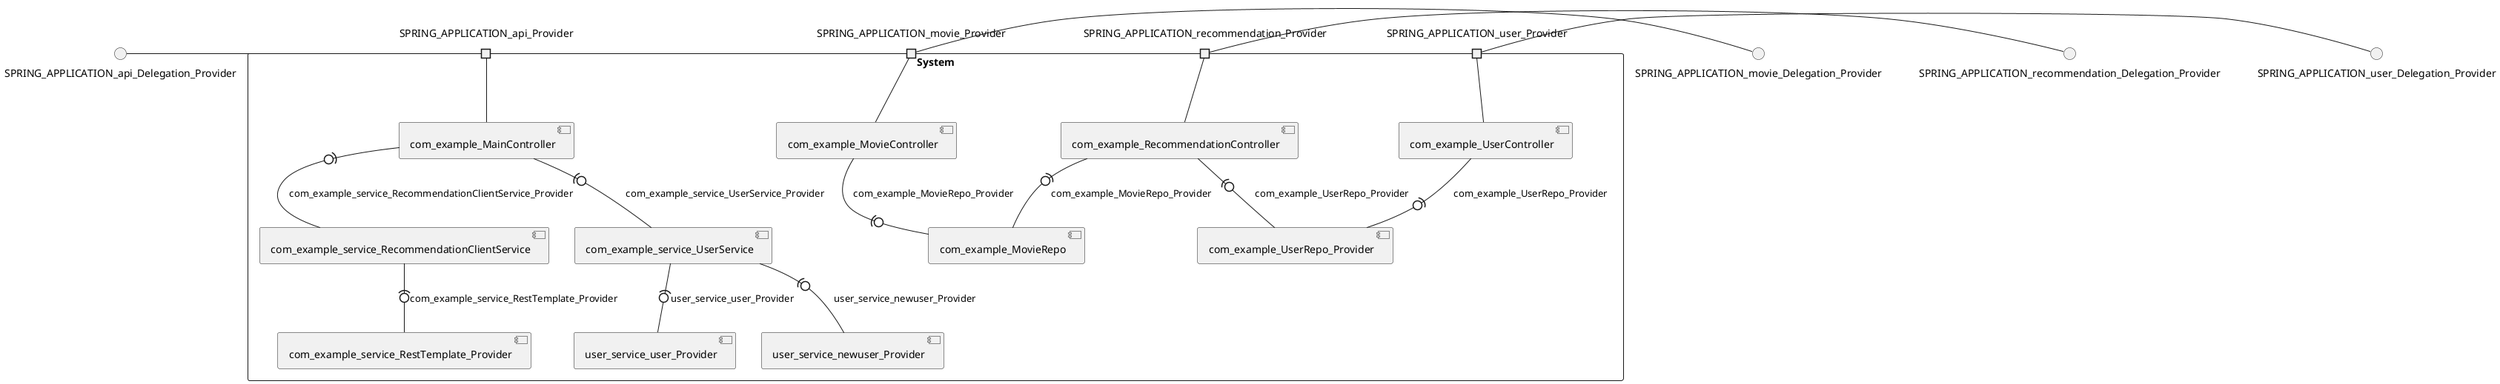 @startuml
skinparam fixCircleLabelOverlapping true
skinparam componentStyle uml2
() SPRING_APPLICATION_api_Delegation_Provider
() SPRING_APPLICATION_movie_Delegation_Provider
() SPRING_APPLICATION_recommendation_Delegation_Provider
() SPRING_APPLICATION_user_Delegation_Provider
rectangle System {
[com_example_MainController] [[mdeket-spring-cloud-movie-recommendation.repository#_JnkUXo1kEe-a-OVTuGcE6g]]
[com_example_MovieController] [[mdeket-spring-cloud-movie-recommendation.repository#_JnkUXo1kEe-a-OVTuGcE6g]]
[com_example_MovieRepo] [[mdeket-spring-cloud-movie-recommendation.repository#_JnkUXo1kEe-a-OVTuGcE6g]]
[com_example_RecommendationController] [[mdeket-spring-cloud-movie-recommendation.repository#_JnkUXo1kEe-a-OVTuGcE6g]]
[com_example_UserController] [[mdeket-spring-cloud-movie-recommendation.repository#_JnkUXo1kEe-a-OVTuGcE6g]]
[com_example_UserRepo_Provider] [[mdeket-spring-cloud-movie-recommendation.repository#_JnkUXo1kEe-a-OVTuGcE6g]]
[com_example_service_RecommendationClientService] [[mdeket-spring-cloud-movie-recommendation.repository#_JnkUXo1kEe-a-OVTuGcE6g]]
[com_example_service_RestTemplate_Provider] [[mdeket-spring-cloud-movie-recommendation.repository#_JnkUXo1kEe-a-OVTuGcE6g]]
[com_example_service_UserService] [[mdeket-spring-cloud-movie-recommendation.repository#_JnkUXo1kEe-a-OVTuGcE6g]]
[user_service_newuser_Provider] [[mdeket-spring-cloud-movie-recommendation.repository#_JnkUXo1kEe-a-OVTuGcE6g]]
[user_service_user_Provider] [[mdeket-spring-cloud-movie-recommendation.repository#_JnkUXo1kEe-a-OVTuGcE6g]]
port SPRING_APPLICATION_api_Provider
SPRING_APPLICATION_api_Delegation_Provider - SPRING_APPLICATION_api_Provider
SPRING_APPLICATION_api_Provider - [com_example_MainController]
port SPRING_APPLICATION_movie_Provider
SPRING_APPLICATION_movie_Delegation_Provider - SPRING_APPLICATION_movie_Provider
SPRING_APPLICATION_movie_Provider - [com_example_MovieController]
port SPRING_APPLICATION_recommendation_Provider
SPRING_APPLICATION_recommendation_Delegation_Provider - SPRING_APPLICATION_recommendation_Provider
SPRING_APPLICATION_recommendation_Provider - [com_example_RecommendationController]
port SPRING_APPLICATION_user_Provider
SPRING_APPLICATION_user_Delegation_Provider - SPRING_APPLICATION_user_Provider
SPRING_APPLICATION_user_Provider - [com_example_UserController]
[com_example_MovieController] -(0- [com_example_MovieRepo] : com_example_MovieRepo_Provider
[com_example_RecommendationController] -(0- [com_example_MovieRepo] : com_example_MovieRepo_Provider
[com_example_RecommendationController] -(0- [com_example_UserRepo_Provider] : com_example_UserRepo_Provider
[com_example_UserController] -(0- [com_example_UserRepo_Provider] : com_example_UserRepo_Provider
[com_example_MainController] -(0- [com_example_service_RecommendationClientService] : com_example_service_RecommendationClientService_Provider
[com_example_service_RecommendationClientService] -(0- [com_example_service_RestTemplate_Provider] : com_example_service_RestTemplate_Provider
[com_example_MainController] -(0- [com_example_service_UserService] : com_example_service_UserService_Provider
[com_example_service_UserService] -(0- [user_service_newuser_Provider] : user_service_newuser_Provider
[com_example_service_UserService] -(0- [user_service_user_Provider] : user_service_user_Provider
}

@enduml
